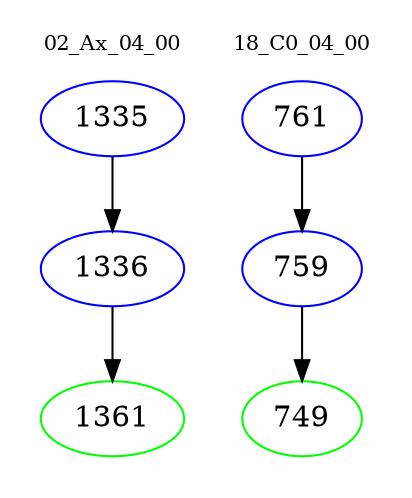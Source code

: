 digraph{
subgraph cluster_0 {
color = white
label = "02_Ax_04_00";
fontsize=10;
T0_1335 [label="1335", color="blue"]
T0_1335 -> T0_1336 [color="black"]
T0_1336 [label="1336", color="blue"]
T0_1336 -> T0_1361 [color="black"]
T0_1361 [label="1361", color="green"]
}
subgraph cluster_1 {
color = white
label = "18_C0_04_00";
fontsize=10;
T1_761 [label="761", color="blue"]
T1_761 -> T1_759 [color="black"]
T1_759 [label="759", color="blue"]
T1_759 -> T1_749 [color="black"]
T1_749 [label="749", color="green"]
}
}
